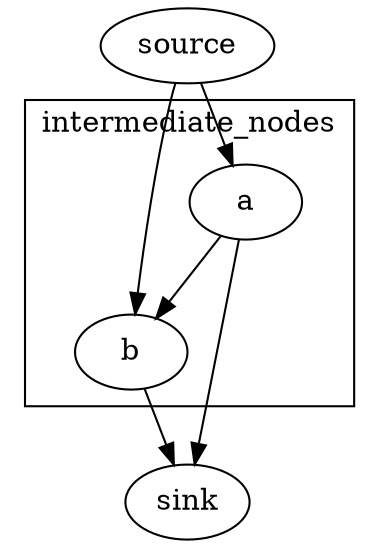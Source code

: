 digraph {
	graph [name=FlowGraph]
	subgraph cluster_intermediate_nodes {
		label=intermediate_nodes
		a
		b
	}
	sink
	source
	a -> b
	a -> sink
	b -> sink
	source -> a
	source -> b
}

